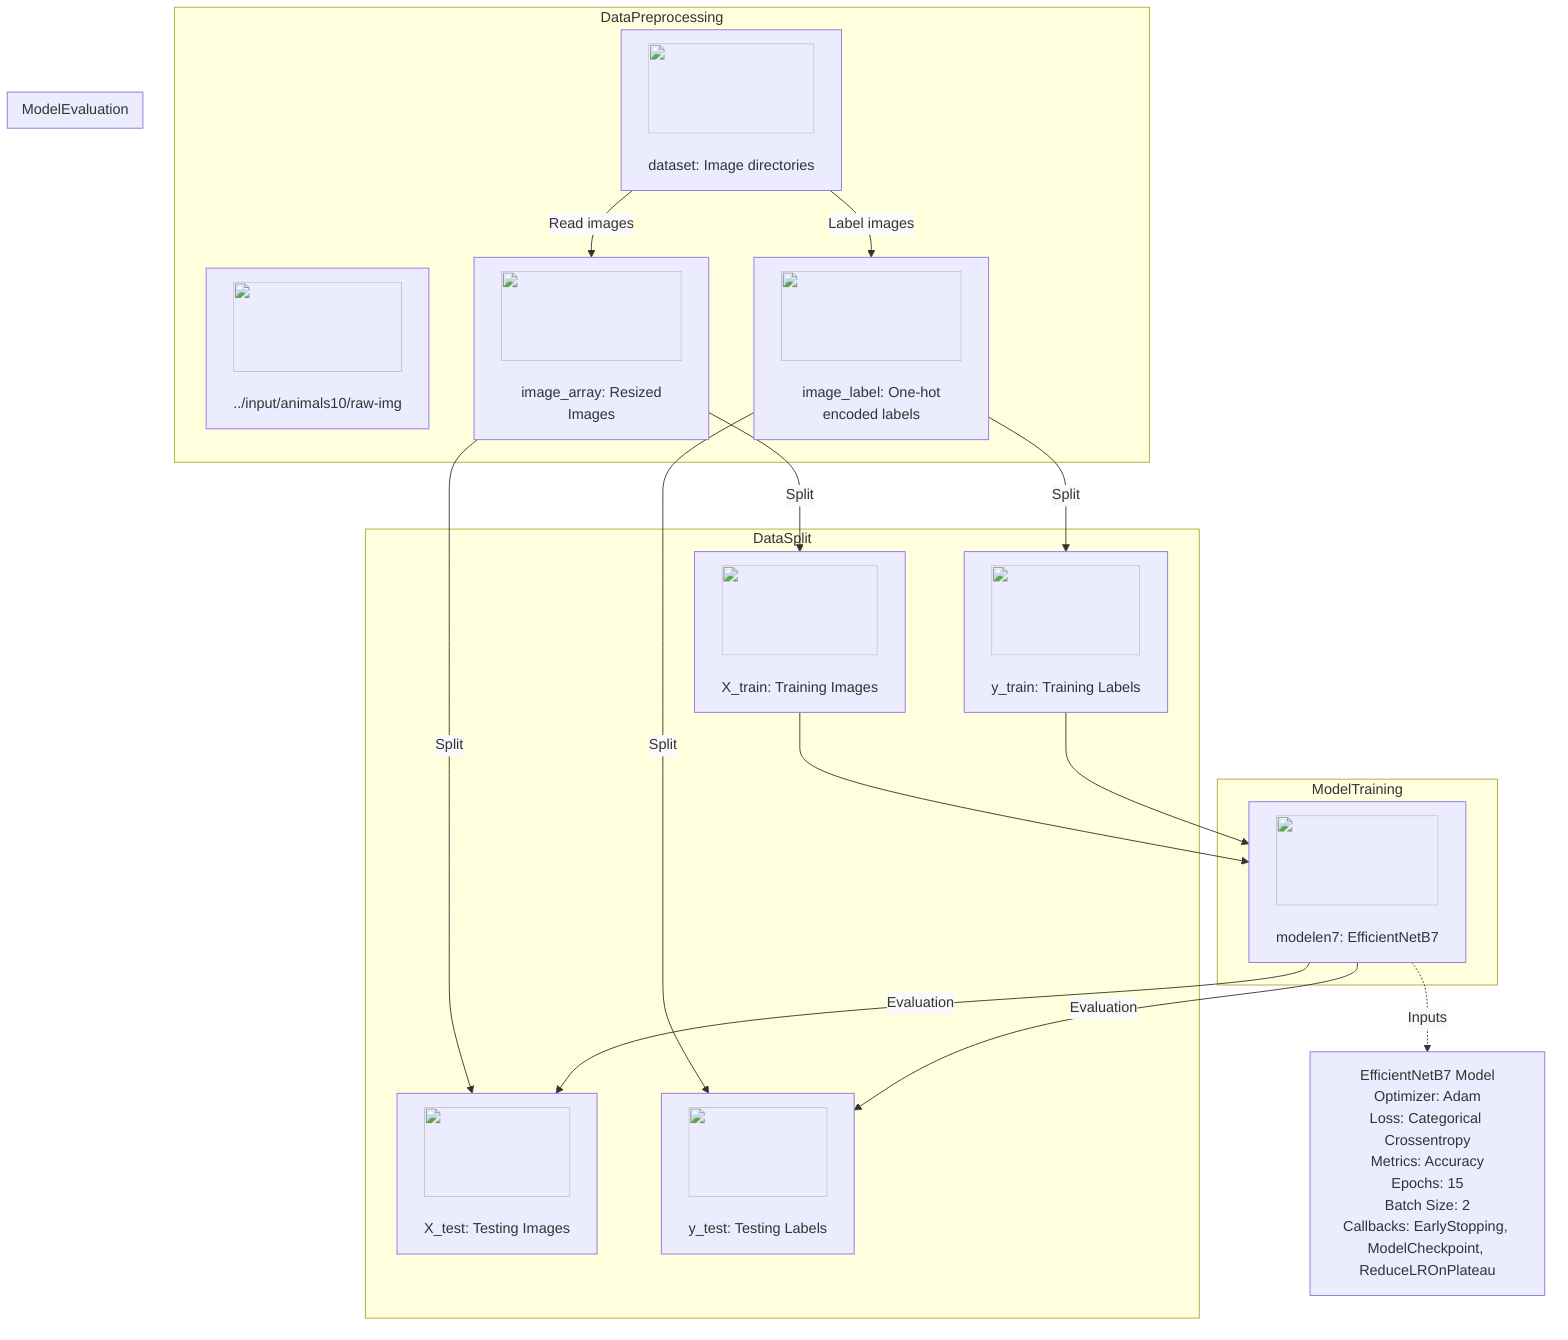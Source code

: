 %%{init: {"theme": "default", "themeVariables": { "primaryColor": "#f9f9f9", "edgeLabelBackground":"#f9f9f9", "tertiaryColor": "#ECECFF"}}}%%
flowchart TD
    subgraph DataPreprocessing
        raw_img["<img src='icons/image.svg' width=100 height=100/> <br/> ../input/animals10/raw-img"] 
        %% Dataset: Raw input image files %%
        dataset["<img src='icons/file.svg' width=100 height=100/> <br/> dataset: Image directories"] 
        %% Contains list of paths to all directories %%
        dataset -->|Read images| image_array["<img src='icons/table.svg' width=100 height=100/> <br/> image_array: Resized Images"] 
        %% Resized and RGB converted images for modeling %%
        dataset -->|Label images| image_label["<img src='icons/column_split.svg' width=100 height=100/> <br/> image_label: One-hot encoded labels"] 
        %% Label encoded as one-hot vectors %%
    end

    subgraph DataSplit
        image_array -->|Split| X_train["<img src='icons/table.svg' width=100 height=100/> <br/> X_train: Training Images"] 
        %% Training set of images for model training %%
        image_array -->|Split| X_test["<img src='icons/table.svg' width=100 height=100/> <br/> X_test: Testing Images"] 
        %% Test set of images for testing %%
        image_label -->|Split| y_train["<img src='icons/table.svg' width=100 height=100/> <br/> y_train: Training Labels"] 
        %% Training set of labels %%
        image_label -->|Split| y_test["<img src='icons/table.svg' width=100 height=100/> <br/> y_test: Testing Labels"] 
        %% Test set of labels %%
    end

    subgraph ModelTraining
        X_train --> modelen7["<img src='icons/brain.svg' width=100 height=100/> <br/> modelen7: EfficientNetB7"] 
        %% Keras model created using EfficientNetB7 %%
        y_train --> modelen7
    end

    subgraph ModelEvaluation
        modelen7 -->|Evaluation| X_test
        modelen7 -->|Evaluation| y_test
    end

    %% ML Model Details %%
    modelen7 -.->|Inputs| EfficientNetB7["EfficientNetB7 Model\nOptimizer: Adam\nLoss: Categorical Crossentropy\nMetrics: Accuracy\nEpochs: 15\nBatch Size: 2\nCallbacks: EarlyStopping, ModelCheckpoint, ReduceLROnPlateau"]